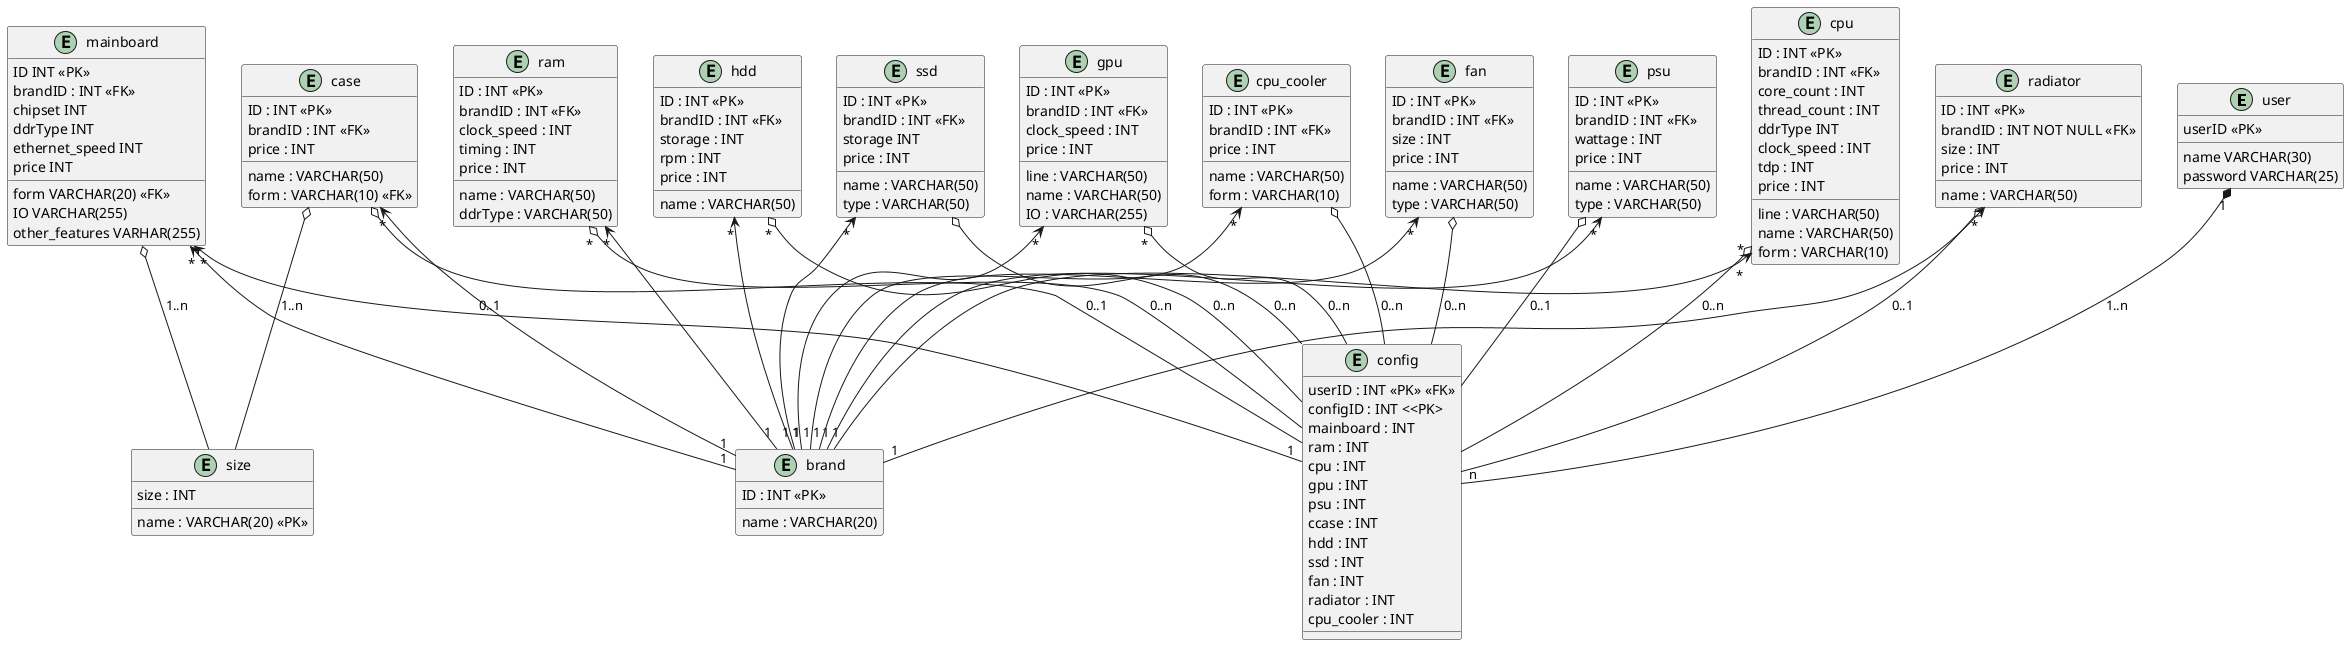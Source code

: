 @startuml


entity "user" {
  userID <<PK>>
  name VARCHAR(30)
  password VARCHAR(25)
}

entity "config" {
  userID : INT <<PK>> <<FK>>
  configID : INT <<PK>
  mainboard : INT
  ram : INT
  cpu : INT
  gpu : INT
  psu : INT
  ccase : INT
  hdd : INT 
  ssd : INT
  fan : INT
  radiator : INT
  cpu_cooler : INT
}

entity "brand" {
  ID : INT <<PK>>
  name : VARCHAR(20)
}

entity "mainboard" {
  ID INT <<PK>>
  brandID : INT <<FK>>
  chipset INT
  form VARCHAR(20) <<FK>>
  ddrType INT
  ethernet_speed INT
  IO VARCHAR(255)
  other_features VARHAR(255)
  price INT
}

entity "cpu" {
  ID : INT <<PK>>
  brandID : INT <<FK>>
  line : VARCHAR(50)
  name : VARCHAR(50)
  core_count : INT
  thread_count : INT
  ddrType INT
  clock_speed : INT 
  form : VARCHAR(10)
  tdp : INT
  price : INT
}

entity "gpu" {
  ID : INT <<PK>>
  brandID : INT <<FK>>
  line : VARCHAR(50)
  name : VARCHAR(50)
  clock_speed : INT 
  IO : VARCHAR(255)
  price : INT
}

entity "ram" {
  ID : INT <<PK>>
  brandID : INT <<FK>>
  name : VARCHAR(50)
  clock_speed : INT 
  timing : INT
  ddrType : VARCHAR(50)
  price : INT
}

entity "psu" {
  ID : INT <<PK>>
  brandID : INT <<FK>>
  name : VARCHAR(50)
  wattage : INT
  type : VARCHAR(50)
  price : INT
}

entity "hdd" {
  ID : INT <<PK>>
  brandID : INT <<FK>>
  name : VARCHAR(50)
  storage : INT
  rpm : INT
  price : INT
}

entity "ssd" {
  ID : INT <<PK>>
  brandID : INT <<FK>>
  name : VARCHAR(50)
  storage INT
  type : VARCHAR(50)
  price : INT
}

entity "case" {
  ID : INT <<PK>>
  brandID : INT <<FK>>
  name : VARCHAR(50)
  form : VARCHAR(10) <<FK>>
  price : INT
}

entity "size" {
  name : VARCHAR(20) <<PK>>
  size : INT
}

entity "fan" {
  ID : INT <<PK>>
  brandID : INT <<FK>>
  name : VARCHAR(50)
  size : INT
  type : VARCHAR(50)
  price : INT
}

entity "cpu_cooler" {
  ID : INT <<PK>>
  brandID : INT <<FK>>
  name : VARCHAR(50)
  form : VARCHAR(10)
  price : INT
}

entity "radiator" {
  ID : INT <<PK>>
  brandID : INT NOT NULL <<FK>>
  name : VARCHAR(50)
  size : INT 
  price : INT
}

mainboard "*" <-- "1" brand
cpu "*" <-- "1" brand
gpu "*" <-- "1" brand
ram "*" <-- "1" brand
psu "*" <-- "1" brand
hdd "*" <-- "1" brand
ssd "*" <-- "1" brand
case "*" <-- "1" brand
fan "*" <-- "1" brand
cpu_cooler "*" <-- "1" brand
radiator "*" <-- "1" brand
mainboard "*" <-- "1" config :  0..1
cpu "*" o-- config : 0..n
gpu "*" o-- config : 0..n
ram "*" o-- config : 0..n
psu o-- config : 0..1
hdd "*" o-- config : 0..n
ssd  o-- config : 0..n
case o-- config : 0..1
fan o-- config : 0..n
cpu_cooler o--  config : 0..n
radiator o-- config : 0..1
case o-- size : 1..n
mainboard o-- size : 1..n
user "1" *-- "n" config : 1..n

@enduml
